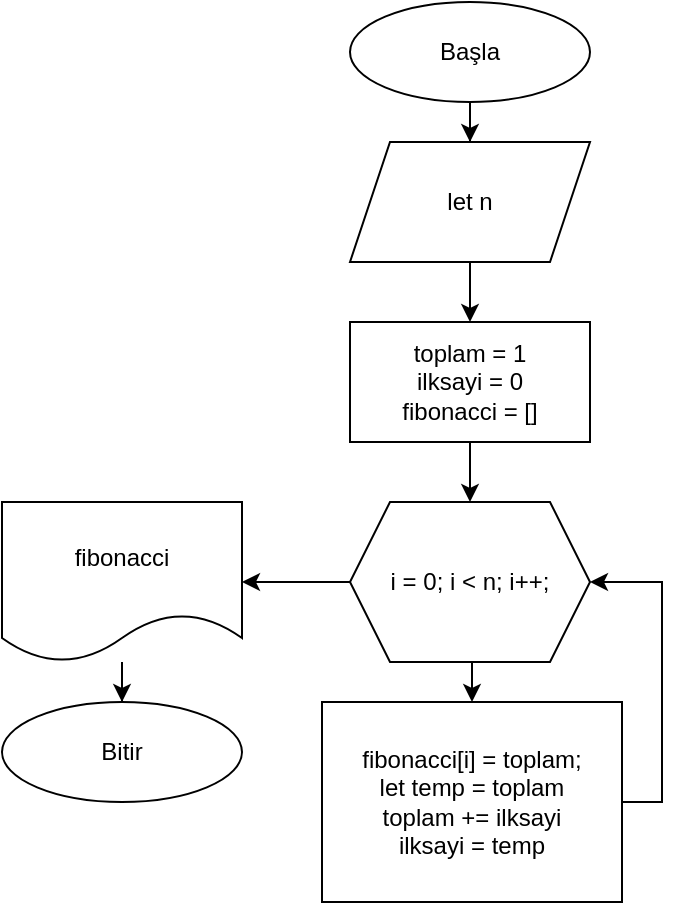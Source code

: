 <mxfile version="22.1.11" type="device">
  <diagram name="Sayfa -1" id="aa6BzoZ8EBsdEjlZyi5H">
    <mxGraphModel dx="946" dy="790" grid="1" gridSize="10" guides="1" tooltips="1" connect="1" arrows="1" fold="1" page="1" pageScale="1" pageWidth="827" pageHeight="1169" math="0" shadow="0">
      <root>
        <mxCell id="0" />
        <mxCell id="1" parent="0" />
        <mxCell id="CnCUjJedlzhpa2LDVHNx-9" style="edgeStyle=orthogonalEdgeStyle;rounded=0;orthogonalLoop=1;jettySize=auto;html=1;exitX=0.5;exitY=1;exitDx=0;exitDy=0;" edge="1" parent="1" source="CnCUjJedlzhpa2LDVHNx-1" target="CnCUjJedlzhpa2LDVHNx-2">
          <mxGeometry relative="1" as="geometry" />
        </mxCell>
        <mxCell id="CnCUjJedlzhpa2LDVHNx-1" value="Başla" style="ellipse;whiteSpace=wrap;html=1;" vertex="1" parent="1">
          <mxGeometry x="354" y="10" width="120" height="50" as="geometry" />
        </mxCell>
        <mxCell id="CnCUjJedlzhpa2LDVHNx-10" style="edgeStyle=orthogonalEdgeStyle;rounded=0;orthogonalLoop=1;jettySize=auto;html=1;exitX=0.5;exitY=1;exitDx=0;exitDy=0;" edge="1" parent="1" source="CnCUjJedlzhpa2LDVHNx-2" target="CnCUjJedlzhpa2LDVHNx-3">
          <mxGeometry relative="1" as="geometry" />
        </mxCell>
        <mxCell id="CnCUjJedlzhpa2LDVHNx-2" value="let n" style="shape=parallelogram;perimeter=parallelogramPerimeter;whiteSpace=wrap;html=1;fixedSize=1;" vertex="1" parent="1">
          <mxGeometry x="354" y="80" width="120" height="60" as="geometry" />
        </mxCell>
        <mxCell id="CnCUjJedlzhpa2LDVHNx-11" style="edgeStyle=orthogonalEdgeStyle;rounded=0;orthogonalLoop=1;jettySize=auto;html=1;exitX=0.5;exitY=1;exitDx=0;exitDy=0;" edge="1" parent="1" source="CnCUjJedlzhpa2LDVHNx-3" target="CnCUjJedlzhpa2LDVHNx-4">
          <mxGeometry relative="1" as="geometry" />
        </mxCell>
        <mxCell id="CnCUjJedlzhpa2LDVHNx-3" value="toplam = 1&lt;br&gt;ilksayi = 0&lt;br&gt;fibonacci = []" style="rounded=0;whiteSpace=wrap;html=1;" vertex="1" parent="1">
          <mxGeometry x="354" y="170" width="120" height="60" as="geometry" />
        </mxCell>
        <mxCell id="CnCUjJedlzhpa2LDVHNx-12" style="edgeStyle=orthogonalEdgeStyle;rounded=0;orthogonalLoop=1;jettySize=auto;html=1;exitX=0.5;exitY=1;exitDx=0;exitDy=0;entryX=0.5;entryY=0;entryDx=0;entryDy=0;" edge="1" parent="1" source="CnCUjJedlzhpa2LDVHNx-4" target="CnCUjJedlzhpa2LDVHNx-5">
          <mxGeometry relative="1" as="geometry" />
        </mxCell>
        <mxCell id="CnCUjJedlzhpa2LDVHNx-14" style="edgeStyle=orthogonalEdgeStyle;rounded=0;orthogonalLoop=1;jettySize=auto;html=1;exitX=0;exitY=0.5;exitDx=0;exitDy=0;entryX=1;entryY=0.5;entryDx=0;entryDy=0;" edge="1" parent="1" source="CnCUjJedlzhpa2LDVHNx-4" target="CnCUjJedlzhpa2LDVHNx-13">
          <mxGeometry relative="1" as="geometry" />
        </mxCell>
        <mxCell id="CnCUjJedlzhpa2LDVHNx-4" value="i = 0; i &amp;lt; n; i++;" style="shape=hexagon;perimeter=hexagonPerimeter2;whiteSpace=wrap;html=1;fixedSize=1;" vertex="1" parent="1">
          <mxGeometry x="354" y="260" width="120" height="80" as="geometry" />
        </mxCell>
        <mxCell id="CnCUjJedlzhpa2LDVHNx-6" style="edgeStyle=orthogonalEdgeStyle;rounded=0;orthogonalLoop=1;jettySize=auto;html=1;exitX=1;exitY=0.5;exitDx=0;exitDy=0;entryX=1;entryY=0.5;entryDx=0;entryDy=0;" edge="1" parent="1" source="CnCUjJedlzhpa2LDVHNx-5" target="CnCUjJedlzhpa2LDVHNx-4">
          <mxGeometry relative="1" as="geometry" />
        </mxCell>
        <mxCell id="CnCUjJedlzhpa2LDVHNx-5" value="fibonacci[i] = toplam;&lt;br&gt;let temp = toplam&lt;br&gt;toplam += ilksayi&lt;br&gt;ilksayi = temp" style="rounded=0;whiteSpace=wrap;html=1;" vertex="1" parent="1">
          <mxGeometry x="340" y="360" width="150" height="100" as="geometry" />
        </mxCell>
        <mxCell id="CnCUjJedlzhpa2LDVHNx-7" value="Bitir" style="ellipse;whiteSpace=wrap;html=1;" vertex="1" parent="1">
          <mxGeometry x="180" y="360" width="120" height="50" as="geometry" />
        </mxCell>
        <mxCell id="CnCUjJedlzhpa2LDVHNx-15" style="edgeStyle=orthogonalEdgeStyle;rounded=0;orthogonalLoop=1;jettySize=auto;html=1;" edge="1" parent="1" source="CnCUjJedlzhpa2LDVHNx-13" target="CnCUjJedlzhpa2LDVHNx-7">
          <mxGeometry relative="1" as="geometry" />
        </mxCell>
        <mxCell id="CnCUjJedlzhpa2LDVHNx-13" value="fibonacci" style="shape=document;whiteSpace=wrap;html=1;boundedLbl=1;" vertex="1" parent="1">
          <mxGeometry x="180" y="260" width="120" height="80" as="geometry" />
        </mxCell>
      </root>
    </mxGraphModel>
  </diagram>
</mxfile>
